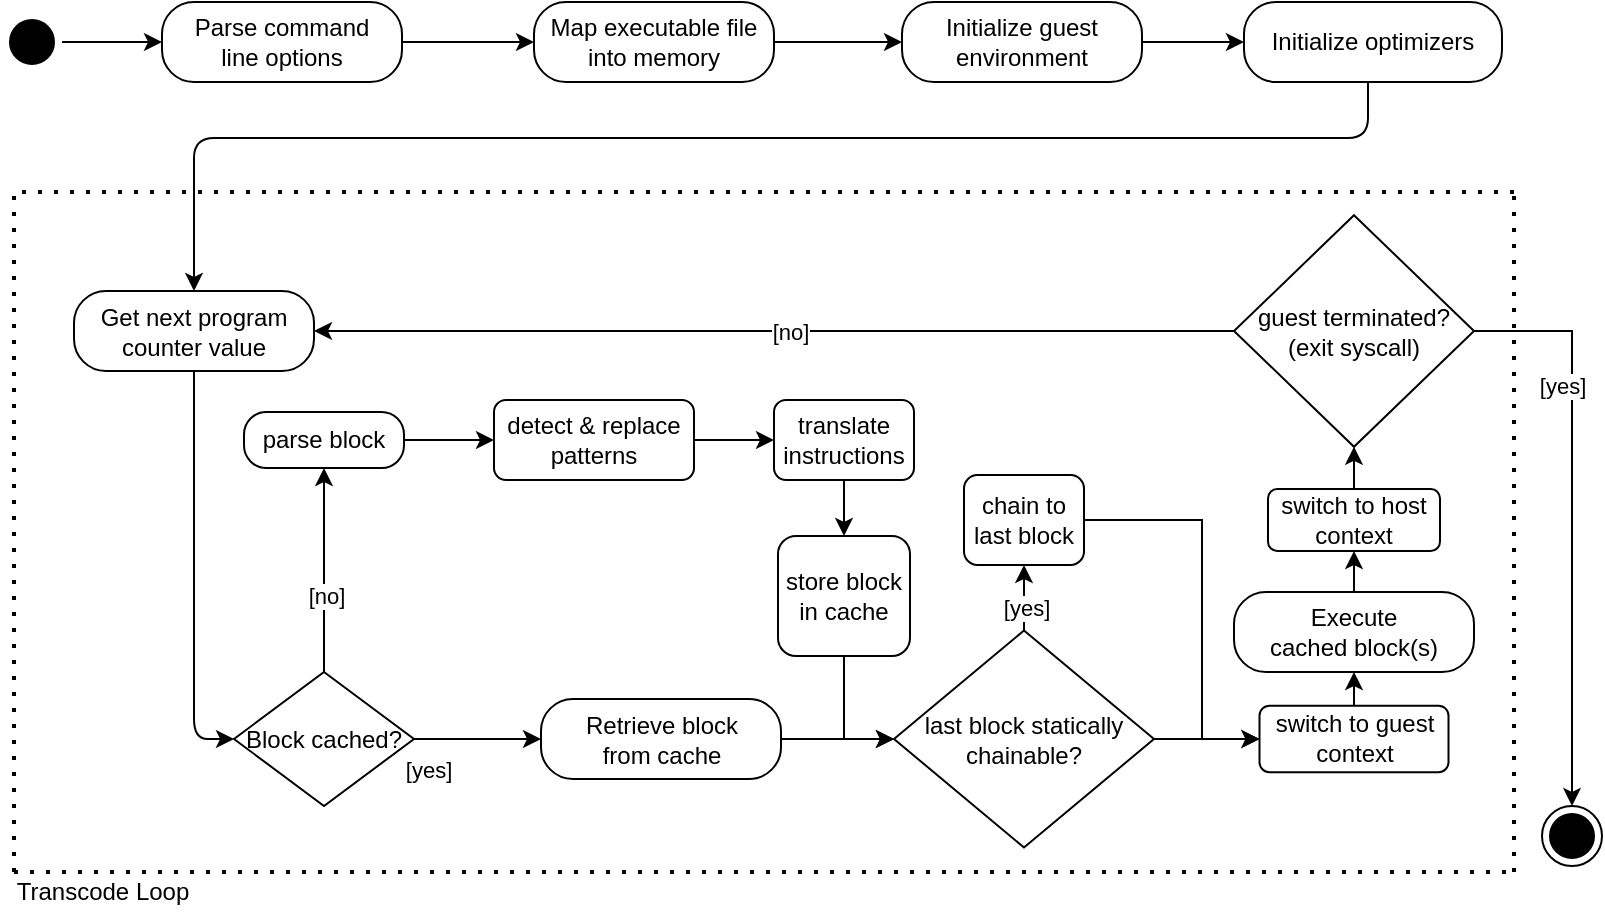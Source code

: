 <mxfile version="13.8.5" type="device"><diagram id="huEyixXiDMwWoAIkbCV8" name="Page-1"><mxGraphModel dx="1550" dy="835" grid="1" gridSize="10" guides="1" tooltips="1" connect="1" arrows="1" fold="1" page="1" pageScale="1" pageWidth="827" pageHeight="583" math="0" shadow="0"><root><mxCell id="0"/><mxCell id="1" parent="0"/><mxCell id="CnrzvUtGEDpsZZVYKaaz-12" style="edgeStyle=orthogonalEdgeStyle;rounded=1;orthogonalLoop=1;jettySize=auto;html=1;entryX=0;entryY=0.5;entryDx=0;entryDy=0;" parent="1" source="2p7pw8f1M_MMHONukJSp-1" target="2p7pw8f1M_MMHONukJSp-3" edge="1"><mxGeometry relative="1" as="geometry"/></mxCell><mxCell id="2p7pw8f1M_MMHONukJSp-1" value="" style="ellipse;html=1;shape=startState;fillColor=#000000;" parent="1" vertex="1"><mxGeometry x="20" y="20" width="30" height="30" as="geometry"/></mxCell><mxCell id="CnrzvUtGEDpsZZVYKaaz-13" style="edgeStyle=orthogonalEdgeStyle;rounded=1;orthogonalLoop=1;jettySize=auto;html=1;entryX=0;entryY=0.5;entryDx=0;entryDy=0;" parent="1" source="2p7pw8f1M_MMHONukJSp-3" target="2p7pw8f1M_MMHONukJSp-7" edge="1"><mxGeometry relative="1" as="geometry"><mxPoint x="280" y="35" as="targetPoint"/></mxGeometry></mxCell><mxCell id="2p7pw8f1M_MMHONukJSp-3" value="Parse command&lt;br&gt;line options" style="rounded=1;whiteSpace=wrap;html=1;arcSize=40;" parent="1" vertex="1"><mxGeometry x="100" y="15" width="120" height="40" as="geometry"/></mxCell><mxCell id="kSYxgSzbO7xkja77DAMc-4" style="edgeStyle=orthogonalEdgeStyle;rounded=0;orthogonalLoop=1;jettySize=auto;html=1;exitX=1;exitY=0.5;exitDx=0;exitDy=0;entryX=0;entryY=0.5;entryDx=0;entryDy=0;" edge="1" parent="1" source="2p7pw8f1M_MMHONukJSp-7" target="kSYxgSzbO7xkja77DAMc-3"><mxGeometry relative="1" as="geometry"/></mxCell><mxCell id="2p7pw8f1M_MMHONukJSp-7" value="Map executable file into memory" style="rounded=1;whiteSpace=wrap;html=1;arcSize=40;" parent="1" vertex="1"><mxGeometry x="286" y="15" width="120" height="40" as="geometry"/></mxCell><mxCell id="CnrzvUtGEDpsZZVYKaaz-16" style="edgeStyle=orthogonalEdgeStyle;rounded=1;orthogonalLoop=1;jettySize=auto;html=1;entryX=0.5;entryY=0;entryDx=0;entryDy=0;" parent="1" source="2p7pw8f1M_MMHONukJSp-9" target="2p7pw8f1M_MMHONukJSp-17" edge="1"><mxGeometry relative="1" as="geometry"><Array as="points"><mxPoint x="703" y="83"/><mxPoint x="116" y="83"/></Array></mxGeometry></mxCell><mxCell id="2p7pw8f1M_MMHONukJSp-9" value="Initialize optimizers" style="rounded=1;whiteSpace=wrap;html=1;arcSize=40;" parent="1" vertex="1"><mxGeometry x="641" y="15" width="129" height="40" as="geometry"/></mxCell><mxCell id="2p7pw8f1M_MMHONukJSp-16" value="" style="ellipse;html=1;shape=endState;fillColor=#000000;" parent="1" vertex="1"><mxGeometry x="790" y="417" width="30" height="30" as="geometry"/></mxCell><mxCell id="CnrzvUtGEDpsZZVYKaaz-10" style="edgeStyle=orthogonalEdgeStyle;rounded=1;orthogonalLoop=1;jettySize=auto;html=1;entryX=0;entryY=0.5;entryDx=0;entryDy=0;" parent="1" source="2p7pw8f1M_MMHONukJSp-17" target="2p7pw8f1M_MMHONukJSp-21" edge="1"><mxGeometry relative="1" as="geometry"><mxPoint x="42" y="203" as="targetPoint"/><Array as="points"><mxPoint x="116" y="293"/><mxPoint x="116" y="293"/></Array></mxGeometry></mxCell><mxCell id="2p7pw8f1M_MMHONukJSp-17" value="Get next program counter value" style="rounded=1;whiteSpace=wrap;html=1;arcSize=40;" parent="1" vertex="1"><mxGeometry x="56" y="159.5" width="120" height="40" as="geometry"/></mxCell><mxCell id="7x6pBUOsbSSxSKGNgruZ-12" style="edgeStyle=orthogonalEdgeStyle;rounded=0;orthogonalLoop=1;jettySize=auto;html=1;exitX=1;exitY=0.5;exitDx=0;exitDy=0;entryX=0;entryY=0.5;entryDx=0;entryDy=0;" parent="1" source="2p7pw8f1M_MMHONukJSp-19" target="7x6pBUOsbSSxSKGNgruZ-11" edge="1"><mxGeometry relative="1" as="geometry"><Array as="points"><mxPoint x="436" y="384"/><mxPoint x="436" y="384"/></Array></mxGeometry></mxCell><mxCell id="2p7pw8f1M_MMHONukJSp-19" value="Retrieve block&lt;br&gt;from cache" style="rounded=1;whiteSpace=wrap;html=1;arcSize=40;" parent="1" vertex="1"><mxGeometry x="289.5" y="363.5" width="120" height="40" as="geometry"/></mxCell><mxCell id="CnrzvUtGEDpsZZVYKaaz-5" style="edgeStyle=orthogonalEdgeStyle;rounded=1;orthogonalLoop=1;jettySize=auto;html=1;entryX=0;entryY=0.5;entryDx=0;entryDy=0;" parent="1" source="2p7pw8f1M_MMHONukJSp-21" target="2p7pw8f1M_MMHONukJSp-19" edge="1"><mxGeometry relative="1" as="geometry"/></mxCell><mxCell id="CnrzvUtGEDpsZZVYKaaz-6" value="[yes]" style="edgeLabel;html=1;align=center;verticalAlign=middle;resizable=0;points=[];" parent="CnrzvUtGEDpsZZVYKaaz-5" vertex="1" connectable="0"><mxGeometry x="-0.794" relative="1" as="geometry"><mxPoint y="15" as="offset"/></mxGeometry></mxCell><mxCell id="7x6pBUOsbSSxSKGNgruZ-2" style="edgeStyle=orthogonalEdgeStyle;rounded=0;orthogonalLoop=1;jettySize=auto;html=1;exitX=0.5;exitY=0;exitDx=0;exitDy=0;entryX=0.5;entryY=1;entryDx=0;entryDy=0;" parent="1" source="2p7pw8f1M_MMHONukJSp-21" target="2p7pw8f1M_MMHONukJSp-24" edge="1"><mxGeometry relative="1" as="geometry"/></mxCell><mxCell id="7x6pBUOsbSSxSKGNgruZ-29" value="[no]" style="edgeLabel;html=1;align=center;verticalAlign=middle;resizable=0;points=[];" parent="7x6pBUOsbSSxSKGNgruZ-2" vertex="1" connectable="0"><mxGeometry x="-0.258" y="-1" relative="1" as="geometry"><mxPoint as="offset"/></mxGeometry></mxCell><mxCell id="2p7pw8f1M_MMHONukJSp-21" value="Block cached?" style="rhombus;whiteSpace=wrap;html=1;" parent="1" vertex="1"><mxGeometry x="136" y="350" width="90" height="67" as="geometry"/></mxCell><mxCell id="7x6pBUOsbSSxSKGNgruZ-4" style="edgeStyle=orthogonalEdgeStyle;rounded=0;orthogonalLoop=1;jettySize=auto;html=1;exitX=1;exitY=0.5;exitDx=0;exitDy=0;" parent="1" source="2p7pw8f1M_MMHONukJSp-24" target="7x6pBUOsbSSxSKGNgruZ-3" edge="1"><mxGeometry relative="1" as="geometry"/></mxCell><mxCell id="2p7pw8f1M_MMHONukJSp-24" value="parse block" style="rounded=1;whiteSpace=wrap;html=1;arcSize=40;" parent="1" vertex="1"><mxGeometry x="141" y="220" width="80" height="28" as="geometry"/></mxCell><mxCell id="kSYxgSzbO7xkja77DAMc-14" style="edgeStyle=orthogonalEdgeStyle;rounded=0;orthogonalLoop=1;jettySize=auto;html=1;exitX=0.5;exitY=0;exitDx=0;exitDy=0;entryX=0.5;entryY=1;entryDx=0;entryDy=0;" edge="1" parent="1" source="2p7pw8f1M_MMHONukJSp-28" target="kSYxgSzbO7xkja77DAMc-10"><mxGeometry relative="1" as="geometry"/></mxCell><mxCell id="2p7pw8f1M_MMHONukJSp-28" value="Execute&lt;br&gt;cached block(s)" style="rounded=1;whiteSpace=wrap;html=1;arcSize=40;" parent="1" vertex="1"><mxGeometry x="636" y="310" width="120" height="40" as="geometry"/></mxCell><mxCell id="7x6pBUOsbSSxSKGNgruZ-6" style="edgeStyle=orthogonalEdgeStyle;rounded=0;orthogonalLoop=1;jettySize=auto;html=1;exitX=1;exitY=0.5;exitDx=0;exitDy=0;entryX=0;entryY=0.5;entryDx=0;entryDy=0;" parent="1" source="7x6pBUOsbSSxSKGNgruZ-3" target="7x6pBUOsbSSxSKGNgruZ-5" edge="1"><mxGeometry relative="1" as="geometry"/></mxCell><mxCell id="7x6pBUOsbSSxSKGNgruZ-3" value="detect &amp;amp; replace patterns" style="rounded=1;whiteSpace=wrap;html=1;" parent="1" vertex="1"><mxGeometry x="266" y="214" width="100" height="40" as="geometry"/></mxCell><mxCell id="7x6pBUOsbSSxSKGNgruZ-8" style="edgeStyle=orthogonalEdgeStyle;rounded=0;orthogonalLoop=1;jettySize=auto;html=1;exitX=0.5;exitY=1;exitDx=0;exitDy=0;entryX=0.5;entryY=0;entryDx=0;entryDy=0;" parent="1" source="7x6pBUOsbSSxSKGNgruZ-5" target="7x6pBUOsbSSxSKGNgruZ-7" edge="1"><mxGeometry relative="1" as="geometry"/></mxCell><mxCell id="7x6pBUOsbSSxSKGNgruZ-5" value="translate instructions" style="rounded=1;whiteSpace=wrap;html=1;" parent="1" vertex="1"><mxGeometry x="406" y="214" width="70" height="40" as="geometry"/></mxCell><mxCell id="7x6pBUOsbSSxSKGNgruZ-14" style="edgeStyle=orthogonalEdgeStyle;rounded=0;orthogonalLoop=1;jettySize=auto;html=1;exitX=0.5;exitY=1;exitDx=0;exitDy=0;entryX=0;entryY=0.5;entryDx=0;entryDy=0;" parent="1" source="7x6pBUOsbSSxSKGNgruZ-7" target="7x6pBUOsbSSxSKGNgruZ-11" edge="1"><mxGeometry relative="1" as="geometry"><Array as="points"><mxPoint x="441" y="384"/></Array></mxGeometry></mxCell><mxCell id="7x6pBUOsbSSxSKGNgruZ-7" value="store block in cache" style="rounded=1;whiteSpace=wrap;html=1;" parent="1" vertex="1"><mxGeometry x="408" y="282" width="66" height="60" as="geometry"/></mxCell><mxCell id="7x6pBUOsbSSxSKGNgruZ-45" style="edgeStyle=orthogonalEdgeStyle;rounded=0;orthogonalLoop=1;jettySize=auto;html=1;exitX=0.5;exitY=0;exitDx=0;exitDy=0;entryX=0.5;entryY=1;entryDx=0;entryDy=0;" parent="1" source="7x6pBUOsbSSxSKGNgruZ-11" target="7x6pBUOsbSSxSKGNgruZ-22" edge="1"><mxGeometry relative="1" as="geometry"/></mxCell><mxCell id="7x6pBUOsbSSxSKGNgruZ-46" value="[yes]" style="edgeLabel;html=1;align=center;verticalAlign=middle;resizable=0;points=[];" parent="7x6pBUOsbSSxSKGNgruZ-45" vertex="1" connectable="0"><mxGeometry x="-0.252" y="-1" relative="1" as="geometry"><mxPoint as="offset"/></mxGeometry></mxCell><mxCell id="kSYxgSzbO7xkja77DAMc-16" style="edgeStyle=orthogonalEdgeStyle;rounded=0;orthogonalLoop=1;jettySize=auto;html=1;exitX=1;exitY=0.5;exitDx=0;exitDy=0;entryX=0;entryY=0.5;entryDx=0;entryDy=0;" edge="1" parent="1" source="7x6pBUOsbSSxSKGNgruZ-11" target="kSYxgSzbO7xkja77DAMc-7"><mxGeometry relative="1" as="geometry"/></mxCell><mxCell id="7x6pBUOsbSSxSKGNgruZ-11" value="last block statically chainable?" style="rhombus;whiteSpace=wrap;html=1;" parent="1" vertex="1"><mxGeometry x="466" y="329.25" width="130" height="108.5" as="geometry"/></mxCell><mxCell id="7x6pBUOsbSSxSKGNgruZ-27" style="edgeStyle=orthogonalEdgeStyle;rounded=0;orthogonalLoop=1;jettySize=auto;html=1;exitX=0;exitY=0.5;exitDx=0;exitDy=0;entryX=1;entryY=0.5;entryDx=0;entryDy=0;" parent="1" source="7x6pBUOsbSSxSKGNgruZ-18" target="2p7pw8f1M_MMHONukJSp-17" edge="1"><mxGeometry relative="1" as="geometry"/></mxCell><mxCell id="7x6pBUOsbSSxSKGNgruZ-28" value="[no]" style="edgeLabel;html=1;align=center;verticalAlign=middle;resizable=0;points=[];" parent="7x6pBUOsbSSxSKGNgruZ-27" vertex="1" connectable="0"><mxGeometry x="0.629" y="-3" relative="1" as="geometry"><mxPoint x="152" y="3" as="offset"/></mxGeometry></mxCell><mxCell id="7x6pBUOsbSSxSKGNgruZ-47" style="edgeStyle=orthogonalEdgeStyle;rounded=0;orthogonalLoop=1;jettySize=auto;html=1;exitX=1;exitY=0.5;exitDx=0;exitDy=0;entryX=0.5;entryY=0;entryDx=0;entryDy=0;" parent="1" source="7x6pBUOsbSSxSKGNgruZ-18" target="2p7pw8f1M_MMHONukJSp-16" edge="1"><mxGeometry relative="1" as="geometry"><mxPoint x="801" y="387" as="targetPoint"/></mxGeometry></mxCell><mxCell id="7x6pBUOsbSSxSKGNgruZ-49" value="[yes]" style="edgeLabel;html=1;align=center;verticalAlign=middle;resizable=0;points=[];" parent="7x6pBUOsbSSxSKGNgruZ-47" vertex="1" connectable="0"><mxGeometry x="-0.785" y="-13" relative="1" as="geometry"><mxPoint x="13" y="14" as="offset"/></mxGeometry></mxCell><mxCell id="7x6pBUOsbSSxSKGNgruZ-18" value="&lt;div&gt;guest terminated?&lt;/div&gt;&lt;div&gt;(exit syscall)&lt;br&gt;&lt;/div&gt;" style="rhombus;whiteSpace=wrap;html=1;" parent="1" vertex="1"><mxGeometry x="636" y="121.63" width="120" height="115.75" as="geometry"/></mxCell><mxCell id="kSYxgSzbO7xkja77DAMc-17" style="edgeStyle=orthogonalEdgeStyle;rounded=0;orthogonalLoop=1;jettySize=auto;html=1;exitX=1;exitY=0.5;exitDx=0;exitDy=0;entryX=0;entryY=0.5;entryDx=0;entryDy=0;" edge="1" parent="1" source="7x6pBUOsbSSxSKGNgruZ-22" target="kSYxgSzbO7xkja77DAMc-7"><mxGeometry relative="1" as="geometry"><Array as="points"><mxPoint x="620" y="274"/><mxPoint x="620" y="384"/></Array></mxGeometry></mxCell><mxCell id="7x6pBUOsbSSxSKGNgruZ-22" value="chain to last block" style="rounded=1;whiteSpace=wrap;html=1;" parent="1" vertex="1"><mxGeometry x="501" y="251.5" width="60" height="45" as="geometry"/></mxCell><mxCell id="7x6pBUOsbSSxSKGNgruZ-51" value="" style="endArrow=none;dashed=1;html=1;dashPattern=1 3;strokeWidth=2;" parent="1" edge="1"><mxGeometry width="50" height="50" relative="1" as="geometry"><mxPoint x="26" y="450" as="sourcePoint"/><mxPoint x="26" y="110" as="targetPoint"/></mxGeometry></mxCell><mxCell id="7x6pBUOsbSSxSKGNgruZ-52" value="" style="endArrow=none;dashed=1;html=1;dashPattern=1 3;strokeWidth=2;" parent="1" edge="1"><mxGeometry width="50" height="50" relative="1" as="geometry"><mxPoint x="26" y="450" as="sourcePoint"/><mxPoint x="776" y="450" as="targetPoint"/></mxGeometry></mxCell><mxCell id="7x6pBUOsbSSxSKGNgruZ-53" value="" style="endArrow=none;dashed=1;html=1;dashPattern=1 3;strokeWidth=2;" parent="1" edge="1"><mxGeometry width="50" height="50" relative="1" as="geometry"><mxPoint x="776" y="450" as="sourcePoint"/><mxPoint x="776" y="110" as="targetPoint"/></mxGeometry></mxCell><mxCell id="7x6pBUOsbSSxSKGNgruZ-54" value="" style="endArrow=none;dashed=1;html=1;dashPattern=1 3;strokeWidth=2;" parent="1" edge="1"><mxGeometry width="50" height="50" relative="1" as="geometry"><mxPoint x="30" y="110" as="sourcePoint"/><mxPoint x="780" y="110" as="targetPoint"/></mxGeometry></mxCell><mxCell id="7x6pBUOsbSSxSKGNgruZ-56" value="Transcode Loop" style="text;html=1;align=center;verticalAlign=middle;resizable=0;points=[];autosize=1;" parent="1" vertex="1"><mxGeometry x="20" y="450" width="100" height="20" as="geometry"/></mxCell><mxCell id="kSYxgSzbO7xkja77DAMc-5" style="edgeStyle=orthogonalEdgeStyle;rounded=0;orthogonalLoop=1;jettySize=auto;html=1;exitX=1;exitY=0.5;exitDx=0;exitDy=0;entryX=0;entryY=0.5;entryDx=0;entryDy=0;" edge="1" parent="1" source="kSYxgSzbO7xkja77DAMc-3" target="2p7pw8f1M_MMHONukJSp-9"><mxGeometry relative="1" as="geometry"><mxPoint x="630" y="35" as="targetPoint"/></mxGeometry></mxCell><mxCell id="kSYxgSzbO7xkja77DAMc-3" value="Initialize guest environment" style="rounded=1;whiteSpace=wrap;html=1;arcSize=40;" vertex="1" parent="1"><mxGeometry x="470" y="15" width="120" height="40" as="geometry"/></mxCell><mxCell id="kSYxgSzbO7xkja77DAMc-13" style="edgeStyle=orthogonalEdgeStyle;rounded=0;orthogonalLoop=1;jettySize=auto;html=1;exitX=0.5;exitY=0;exitDx=0;exitDy=0;entryX=0.5;entryY=1;entryDx=0;entryDy=0;" edge="1" parent="1" source="kSYxgSzbO7xkja77DAMc-7" target="2p7pw8f1M_MMHONukJSp-28"><mxGeometry relative="1" as="geometry"/></mxCell><mxCell id="kSYxgSzbO7xkja77DAMc-7" value="switch to guest context" style="rounded=1;whiteSpace=wrap;html=1;" vertex="1" parent="1"><mxGeometry x="648.75" y="366.87" width="94.5" height="33.25" as="geometry"/></mxCell><mxCell id="kSYxgSzbO7xkja77DAMc-15" style="edgeStyle=orthogonalEdgeStyle;rounded=0;orthogonalLoop=1;jettySize=auto;html=1;exitX=0.5;exitY=0;exitDx=0;exitDy=0;entryX=0.5;entryY=1;entryDx=0;entryDy=0;" edge="1" parent="1" source="kSYxgSzbO7xkja77DAMc-10" target="7x6pBUOsbSSxSKGNgruZ-18"><mxGeometry relative="1" as="geometry"/></mxCell><mxCell id="kSYxgSzbO7xkja77DAMc-10" value="switch to host context" style="rounded=1;whiteSpace=wrap;html=1;" vertex="1" parent="1"><mxGeometry x="653" y="258.5" width="86" height="31" as="geometry"/></mxCell></root></mxGraphModel></diagram></mxfile>